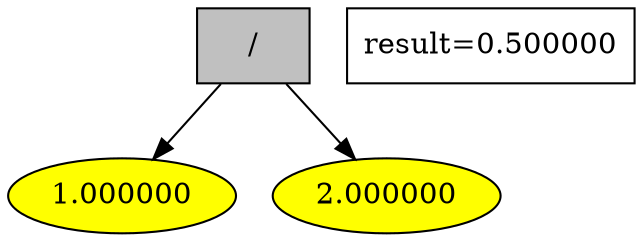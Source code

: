 digraph G {
1 [style = filled, label="/", shape = box, fillcolor="grey"];
1->0;
0 [style = filled, label="1.000000", fillcolor="yellow"];
1->2;
2 [style = filled, label="2.000000", fillcolor="yellow"];
"result=0.500000" [shape=box];
}
